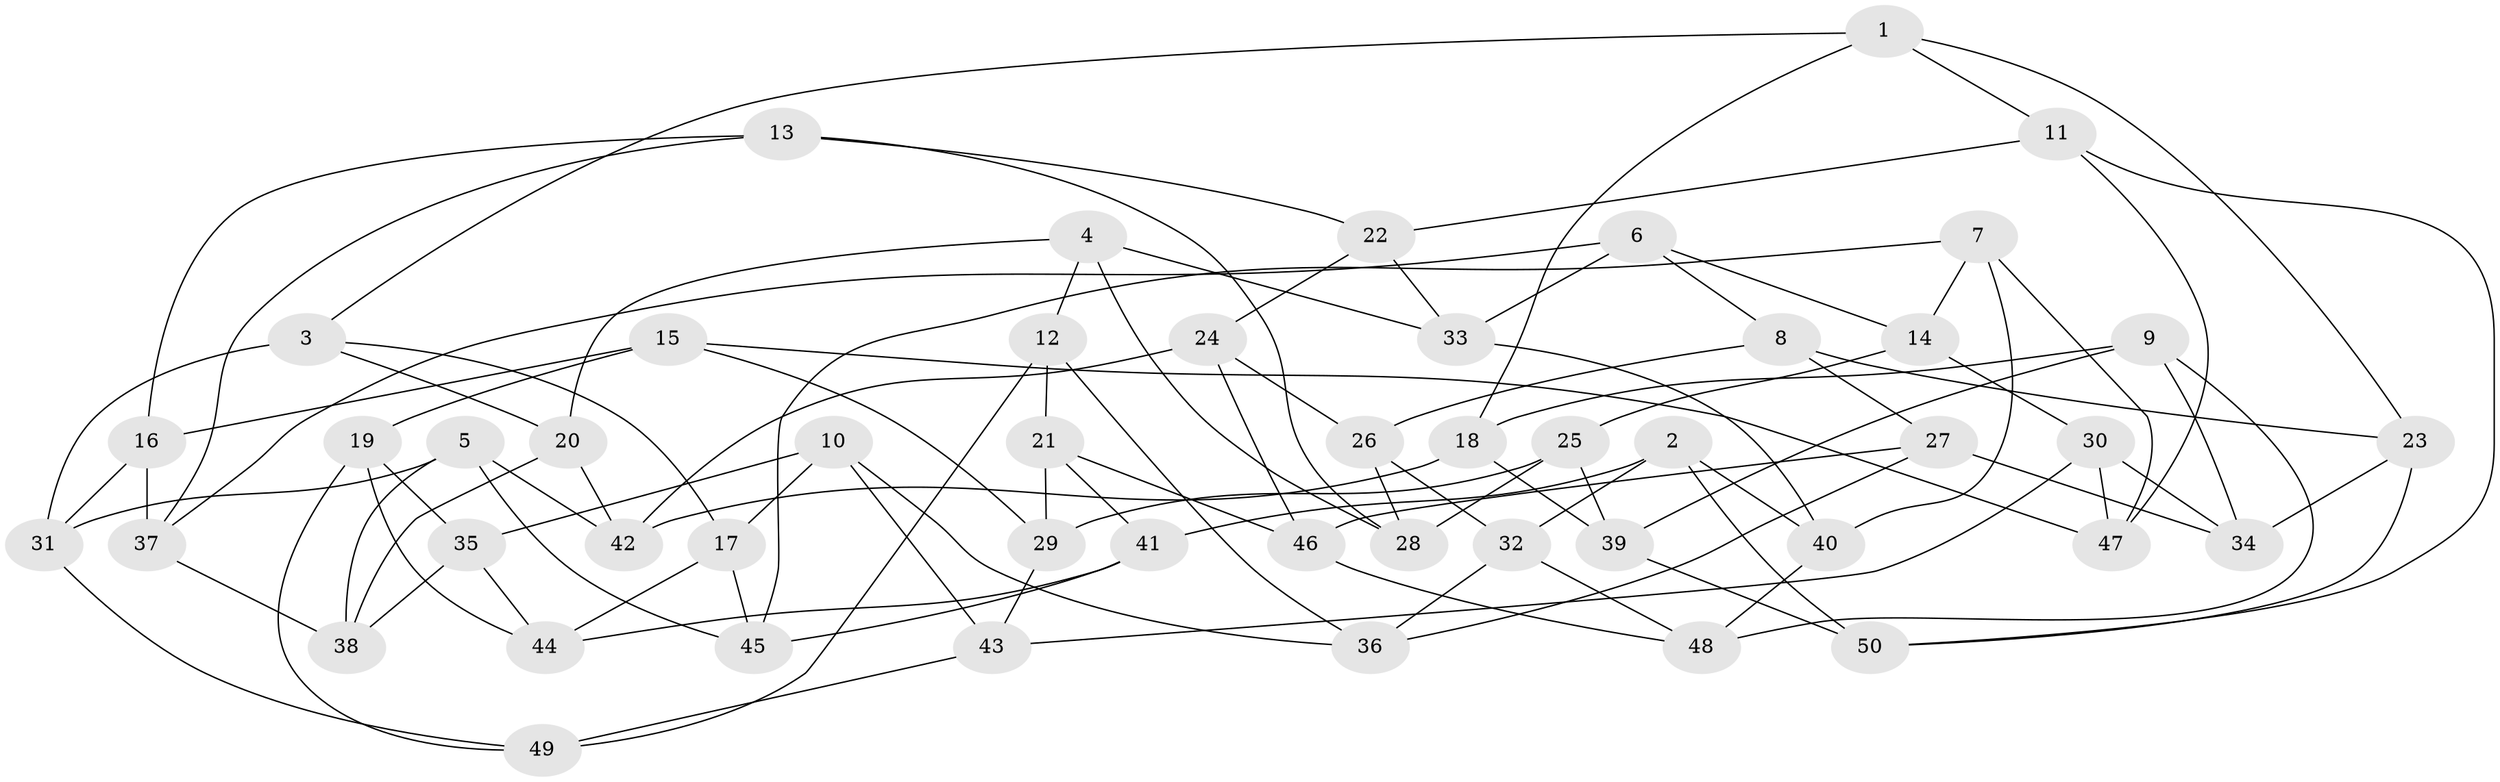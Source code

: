 // Generated by graph-tools (version 1.1) at 2025/16/03/09/25 04:16:23]
// undirected, 50 vertices, 100 edges
graph export_dot {
graph [start="1"]
  node [color=gray90,style=filled];
  1;
  2;
  3;
  4;
  5;
  6;
  7;
  8;
  9;
  10;
  11;
  12;
  13;
  14;
  15;
  16;
  17;
  18;
  19;
  20;
  21;
  22;
  23;
  24;
  25;
  26;
  27;
  28;
  29;
  30;
  31;
  32;
  33;
  34;
  35;
  36;
  37;
  38;
  39;
  40;
  41;
  42;
  43;
  44;
  45;
  46;
  47;
  48;
  49;
  50;
  1 -- 18;
  1 -- 11;
  1 -- 23;
  1 -- 3;
  2 -- 50;
  2 -- 41;
  2 -- 40;
  2 -- 32;
  3 -- 20;
  3 -- 17;
  3 -- 31;
  4 -- 28;
  4 -- 33;
  4 -- 12;
  4 -- 20;
  5 -- 38;
  5 -- 31;
  5 -- 45;
  5 -- 42;
  6 -- 37;
  6 -- 33;
  6 -- 14;
  6 -- 8;
  7 -- 47;
  7 -- 40;
  7 -- 45;
  7 -- 14;
  8 -- 27;
  8 -- 26;
  8 -- 23;
  9 -- 34;
  9 -- 18;
  9 -- 48;
  9 -- 39;
  10 -- 36;
  10 -- 43;
  10 -- 17;
  10 -- 35;
  11 -- 50;
  11 -- 22;
  11 -- 47;
  12 -- 36;
  12 -- 21;
  12 -- 49;
  13 -- 28;
  13 -- 16;
  13 -- 22;
  13 -- 37;
  14 -- 30;
  14 -- 25;
  15 -- 19;
  15 -- 47;
  15 -- 16;
  15 -- 29;
  16 -- 37;
  16 -- 31;
  17 -- 45;
  17 -- 44;
  18 -- 39;
  18 -- 42;
  19 -- 35;
  19 -- 49;
  19 -- 44;
  20 -- 42;
  20 -- 38;
  21 -- 41;
  21 -- 29;
  21 -- 46;
  22 -- 24;
  22 -- 33;
  23 -- 50;
  23 -- 34;
  24 -- 42;
  24 -- 46;
  24 -- 26;
  25 -- 29;
  25 -- 28;
  25 -- 39;
  26 -- 28;
  26 -- 32;
  27 -- 34;
  27 -- 46;
  27 -- 36;
  29 -- 43;
  30 -- 43;
  30 -- 47;
  30 -- 34;
  31 -- 49;
  32 -- 36;
  32 -- 48;
  33 -- 40;
  35 -- 44;
  35 -- 38;
  37 -- 38;
  39 -- 50;
  40 -- 48;
  41 -- 45;
  41 -- 44;
  43 -- 49;
  46 -- 48;
}
